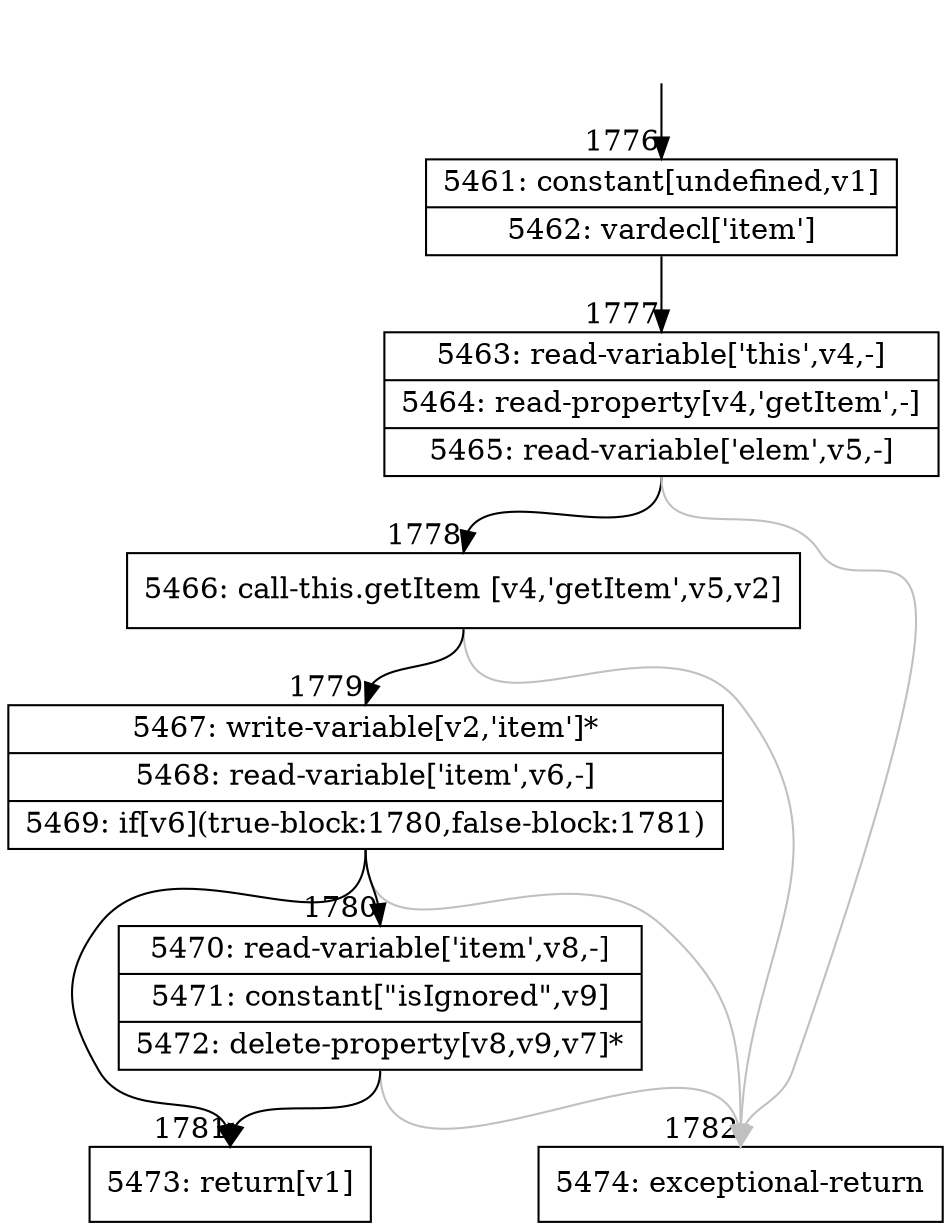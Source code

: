 digraph {
rankdir="TD"
BB_entry163[shape=none,label=""];
BB_entry163 -> BB1776 [tailport=s, headport=n, headlabel="    1776"]
BB1776 [shape=record label="{5461: constant[undefined,v1]|5462: vardecl['item']}" ] 
BB1776 -> BB1777 [tailport=s, headport=n, headlabel="      1777"]
BB1777 [shape=record label="{5463: read-variable['this',v4,-]|5464: read-property[v4,'getItem',-]|5465: read-variable['elem',v5,-]}" ] 
BB1777 -> BB1778 [tailport=s, headport=n, headlabel="      1778"]
BB1777 -> BB1782 [tailport=s, headport=n, color=gray, headlabel="      1782"]
BB1778 [shape=record label="{5466: call-this.getItem [v4,'getItem',v5,v2]}" ] 
BB1778 -> BB1779 [tailport=s, headport=n, headlabel="      1779"]
BB1778 -> BB1782 [tailport=s, headport=n, color=gray]
BB1779 [shape=record label="{5467: write-variable[v2,'item']*|5468: read-variable['item',v6,-]|5469: if[v6](true-block:1780,false-block:1781)}" ] 
BB1779 -> BB1780 [tailport=s, headport=n, headlabel="      1780"]
BB1779 -> BB1781 [tailport=s, headport=n, headlabel="      1781"]
BB1779 -> BB1782 [tailport=s, headport=n, color=gray]
BB1780 [shape=record label="{5470: read-variable['item',v8,-]|5471: constant[\"isIgnored\",v9]|5472: delete-property[v8,v9,v7]*}" ] 
BB1780 -> BB1781 [tailport=s, headport=n]
BB1780 -> BB1782 [tailport=s, headport=n, color=gray]
BB1781 [shape=record label="{5473: return[v1]}" ] 
BB1782 [shape=record label="{5474: exceptional-return}" ] 
//#$~ 2499
}
